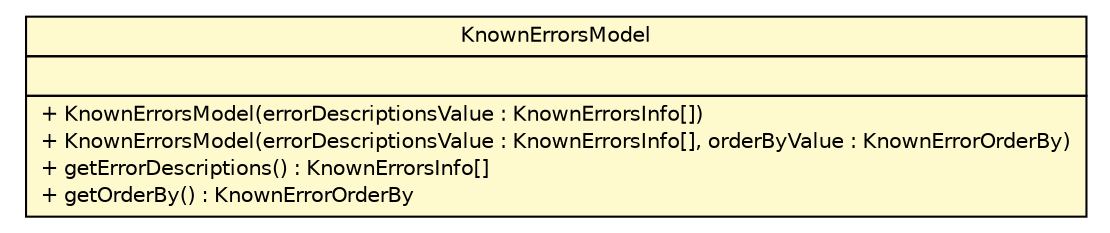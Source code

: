 #!/usr/local/bin/dot
#
# Class diagram 
# Generated by UMLGraph version R5_6 (http://www.umlgraph.org/)
#

digraph G {
	edge [fontname="Helvetica",fontsize=10,labelfontname="Helvetica",labelfontsize=10];
	node [fontname="Helvetica",fontsize=10,shape=plaintext];
	nodesep=0.25;
	ranksep=0.5;
	// com.github.mkolisnyk.cucumber.reporting.types.knownerrors.KnownErrorsModel
	c9543 [label=<<table title="com.github.mkolisnyk.cucumber.reporting.types.knownerrors.KnownErrorsModel" border="0" cellborder="1" cellspacing="0" cellpadding="2" port="p" bgcolor="lemonChiffon" href="./KnownErrorsModel.html">
		<tr><td><table border="0" cellspacing="0" cellpadding="1">
<tr><td align="center" balign="center"> KnownErrorsModel </td></tr>
		</table></td></tr>
		<tr><td><table border="0" cellspacing="0" cellpadding="1">
<tr><td align="left" balign="left">  </td></tr>
		</table></td></tr>
		<tr><td><table border="0" cellspacing="0" cellpadding="1">
<tr><td align="left" balign="left"> + KnownErrorsModel(errorDescriptionsValue : KnownErrorsInfo[]) </td></tr>
<tr><td align="left" balign="left"> + KnownErrorsModel(errorDescriptionsValue : KnownErrorsInfo[], orderByValue : KnownErrorOrderBy) </td></tr>
<tr><td align="left" balign="left"> + getErrorDescriptions() : KnownErrorsInfo[] </td></tr>
<tr><td align="left" balign="left"> + getOrderBy() : KnownErrorOrderBy </td></tr>
		</table></td></tr>
		</table>>, URL="./KnownErrorsModel.html", fontname="Helvetica", fontcolor="black", fontsize=10.0];
}

